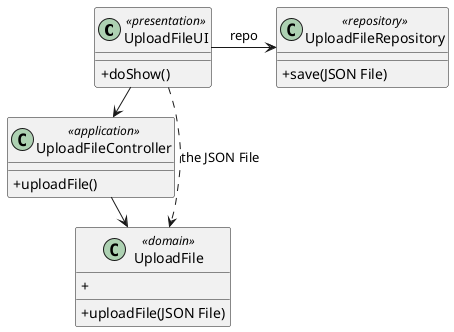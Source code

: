 @startuml
skinparam classAttributeIconSize 0

class UploadFileUI <<presentation>> {
    +doShow()
}

class UploadFileController <<application>> {
    +uploadFile()
}

class UploadFileRepository <<repository>> {
  +save(JSON File)
}

class UploadFile <<domain>>{
   +uploadFile(JSON File)
   +
}

UploadFileUI -> UploadFileController : theController
UploadFileUI -> UploadFileRepository : repo
UploadFileController -> UploadFile : the JSON File
UploadFileUI ..> UploadFile : the JSON File

@enduml